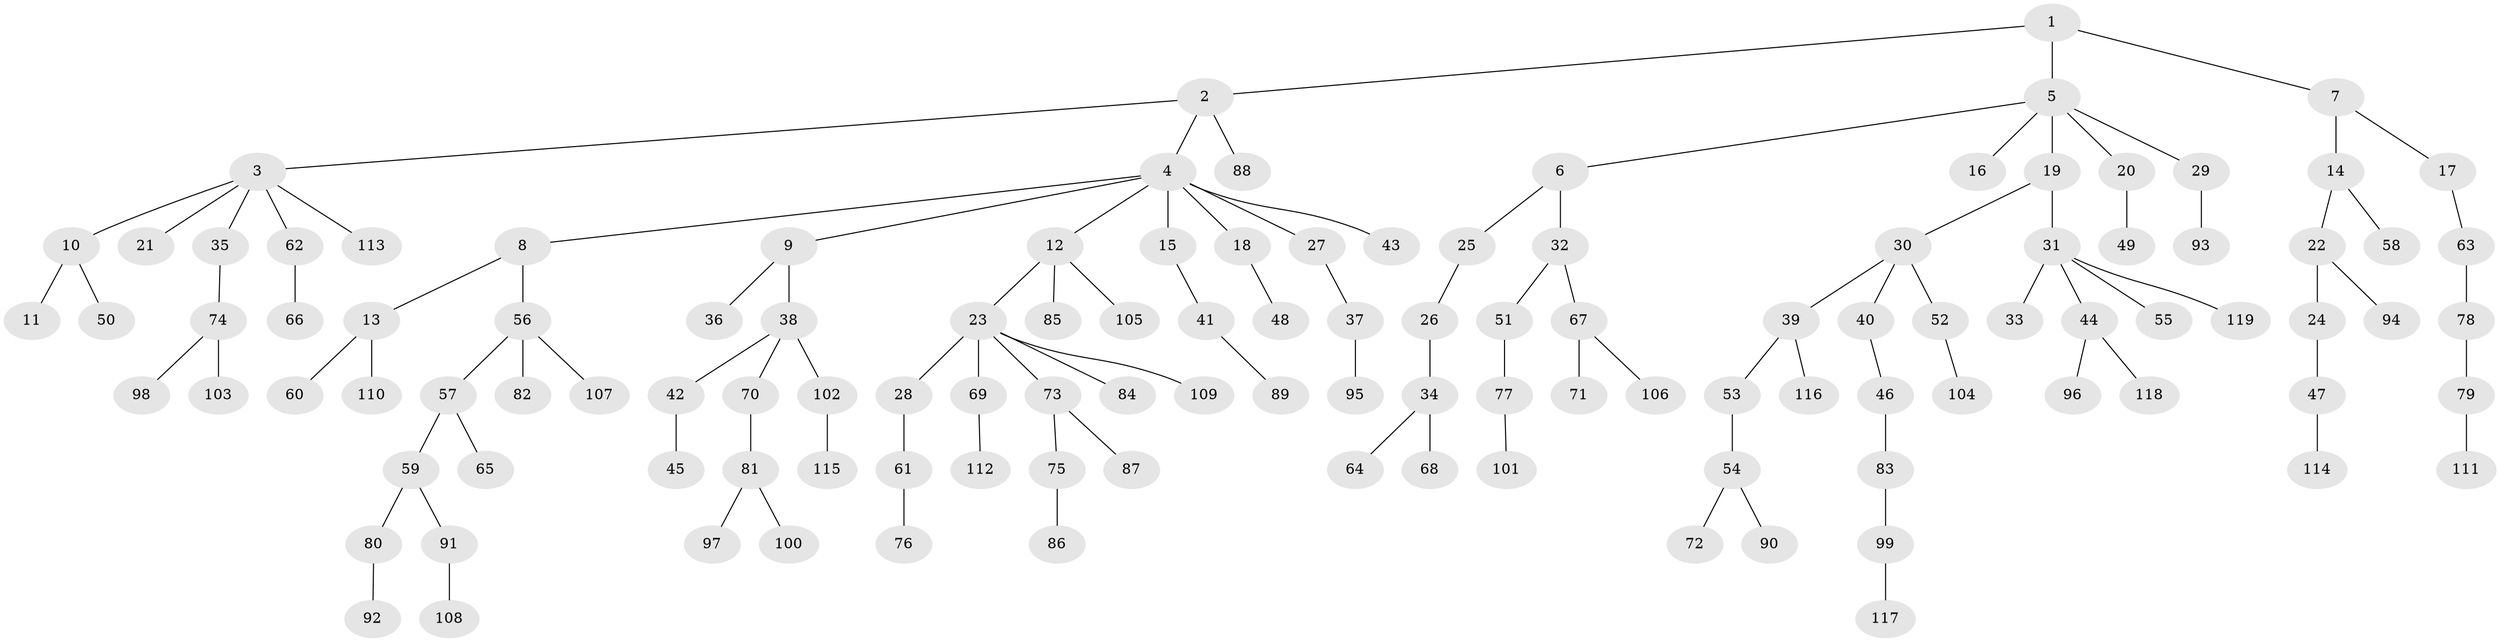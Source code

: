 // Generated by graph-tools (version 1.1) at 2025/53/03/09/25 04:53:31]
// undirected, 119 vertices, 118 edges
graph export_dot {
graph [start="1"]
  node [color=gray90,style=filled];
  1;
  2;
  3;
  4;
  5;
  6;
  7;
  8;
  9;
  10;
  11;
  12;
  13;
  14;
  15;
  16;
  17;
  18;
  19;
  20;
  21;
  22;
  23;
  24;
  25;
  26;
  27;
  28;
  29;
  30;
  31;
  32;
  33;
  34;
  35;
  36;
  37;
  38;
  39;
  40;
  41;
  42;
  43;
  44;
  45;
  46;
  47;
  48;
  49;
  50;
  51;
  52;
  53;
  54;
  55;
  56;
  57;
  58;
  59;
  60;
  61;
  62;
  63;
  64;
  65;
  66;
  67;
  68;
  69;
  70;
  71;
  72;
  73;
  74;
  75;
  76;
  77;
  78;
  79;
  80;
  81;
  82;
  83;
  84;
  85;
  86;
  87;
  88;
  89;
  90;
  91;
  92;
  93;
  94;
  95;
  96;
  97;
  98;
  99;
  100;
  101;
  102;
  103;
  104;
  105;
  106;
  107;
  108;
  109;
  110;
  111;
  112;
  113;
  114;
  115;
  116;
  117;
  118;
  119;
  1 -- 2;
  1 -- 5;
  1 -- 7;
  2 -- 3;
  2 -- 4;
  2 -- 88;
  3 -- 10;
  3 -- 21;
  3 -- 35;
  3 -- 62;
  3 -- 113;
  4 -- 8;
  4 -- 9;
  4 -- 12;
  4 -- 15;
  4 -- 18;
  4 -- 27;
  4 -- 43;
  5 -- 6;
  5 -- 16;
  5 -- 19;
  5 -- 20;
  5 -- 29;
  6 -- 25;
  6 -- 32;
  7 -- 14;
  7 -- 17;
  8 -- 13;
  8 -- 56;
  9 -- 36;
  9 -- 38;
  10 -- 11;
  10 -- 50;
  12 -- 23;
  12 -- 85;
  12 -- 105;
  13 -- 60;
  13 -- 110;
  14 -- 22;
  14 -- 58;
  15 -- 41;
  17 -- 63;
  18 -- 48;
  19 -- 30;
  19 -- 31;
  20 -- 49;
  22 -- 24;
  22 -- 94;
  23 -- 28;
  23 -- 69;
  23 -- 73;
  23 -- 84;
  23 -- 109;
  24 -- 47;
  25 -- 26;
  26 -- 34;
  27 -- 37;
  28 -- 61;
  29 -- 93;
  30 -- 39;
  30 -- 40;
  30 -- 52;
  31 -- 33;
  31 -- 44;
  31 -- 55;
  31 -- 119;
  32 -- 51;
  32 -- 67;
  34 -- 64;
  34 -- 68;
  35 -- 74;
  37 -- 95;
  38 -- 42;
  38 -- 70;
  38 -- 102;
  39 -- 53;
  39 -- 116;
  40 -- 46;
  41 -- 89;
  42 -- 45;
  44 -- 96;
  44 -- 118;
  46 -- 83;
  47 -- 114;
  51 -- 77;
  52 -- 104;
  53 -- 54;
  54 -- 72;
  54 -- 90;
  56 -- 57;
  56 -- 82;
  56 -- 107;
  57 -- 59;
  57 -- 65;
  59 -- 80;
  59 -- 91;
  61 -- 76;
  62 -- 66;
  63 -- 78;
  67 -- 71;
  67 -- 106;
  69 -- 112;
  70 -- 81;
  73 -- 75;
  73 -- 87;
  74 -- 98;
  74 -- 103;
  75 -- 86;
  77 -- 101;
  78 -- 79;
  79 -- 111;
  80 -- 92;
  81 -- 97;
  81 -- 100;
  83 -- 99;
  91 -- 108;
  99 -- 117;
  102 -- 115;
}

